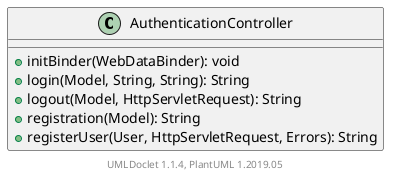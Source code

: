 @startuml

    class AuthenticationController [[AuthenticationController.html]] {
        +initBinder(WebDataBinder): void
        +login(Model, String, String): String
        +logout(Model, HttpServletRequest): String
        +registration(Model): String
        +registerUser(User, HttpServletRequest, Errors): String
    }


    center footer UMLDoclet 1.1.4, PlantUML 1.2019.05
@enduml
